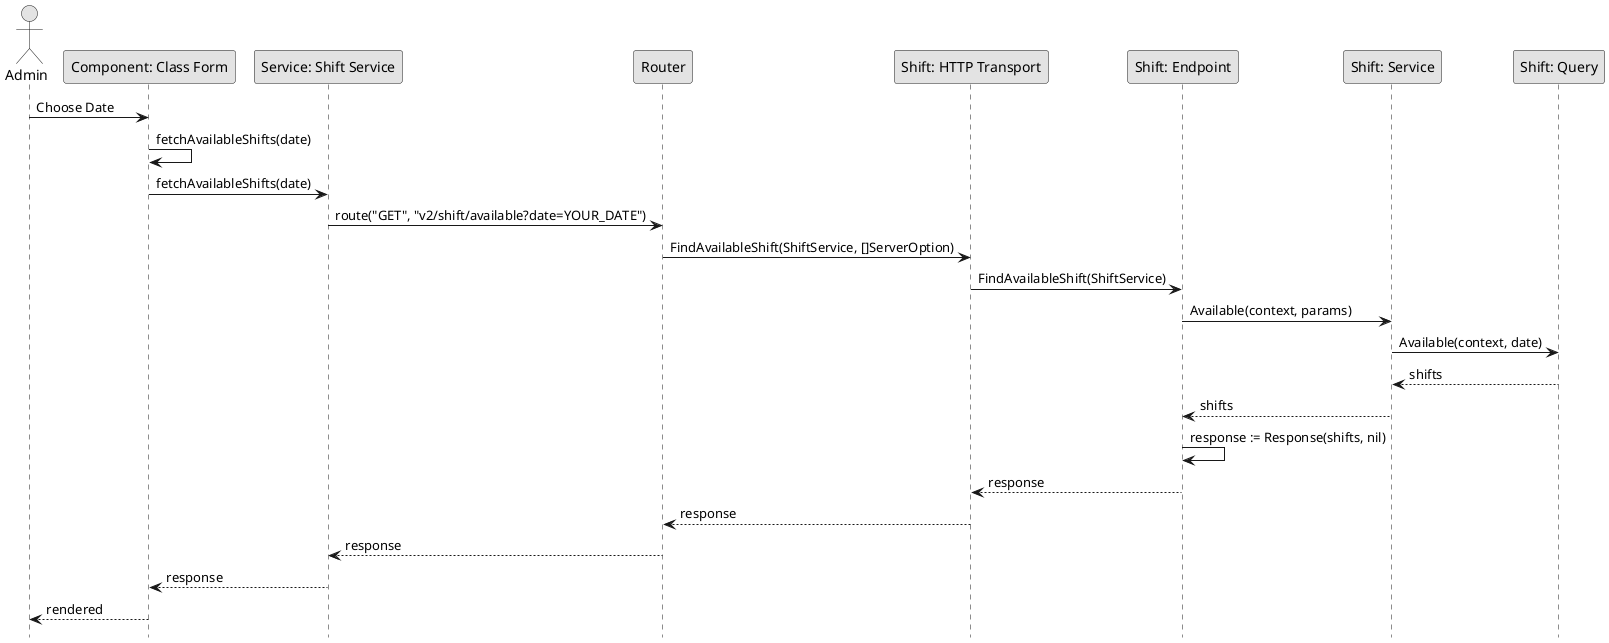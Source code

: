 @startuml GetShiftAvailable

skinparam Monochrome true
skinparam Shadowing false
hide footbox

actor Admin
participant "Component: Class Form" as ClassForm
participant "Service: Shift Service" as FEShiftService
participant "Router" as Router
participant "Shift: HTTP Transport" as ShiftHTTPTransport
participant "Shift: Endpoint" as ShiftEndpoint
participant "Shift: Service" as ShiftService
participant "Shift: Query" as ShiftQuery

Admin->ClassForm: Choose Date 
ClassForm->ClassForm: fetchAvailableShifts(date)
ClassForm->FEShiftService: fetchAvailableShifts(date)
FEShiftService->Router: route("GET", "v2/shift/available?date=YOUR_DATE")
Router->ShiftHTTPTransport: FindAvailableShift(ShiftService, []ServerOption)
ShiftHTTPTransport->ShiftEndpoint: FindAvailableShift(ShiftService)
ShiftEndpoint->ShiftService: Available(context, params)

ShiftService->ShiftQuery: Available(context, date)
ShiftQuery-->ShiftService: shifts
ShiftService-->ShiftEndpoint: shifts

ShiftEndpoint->ShiftEndpoint: response := Response(shifts, nil)
ShiftEndpoint-->ShiftHTTPTransport: response
ShiftHTTPTransport-->Router: response
Router-->FEShiftService: response
FEShiftService-->ClassForm: response
ClassForm-->Admin: rendered

@enduml